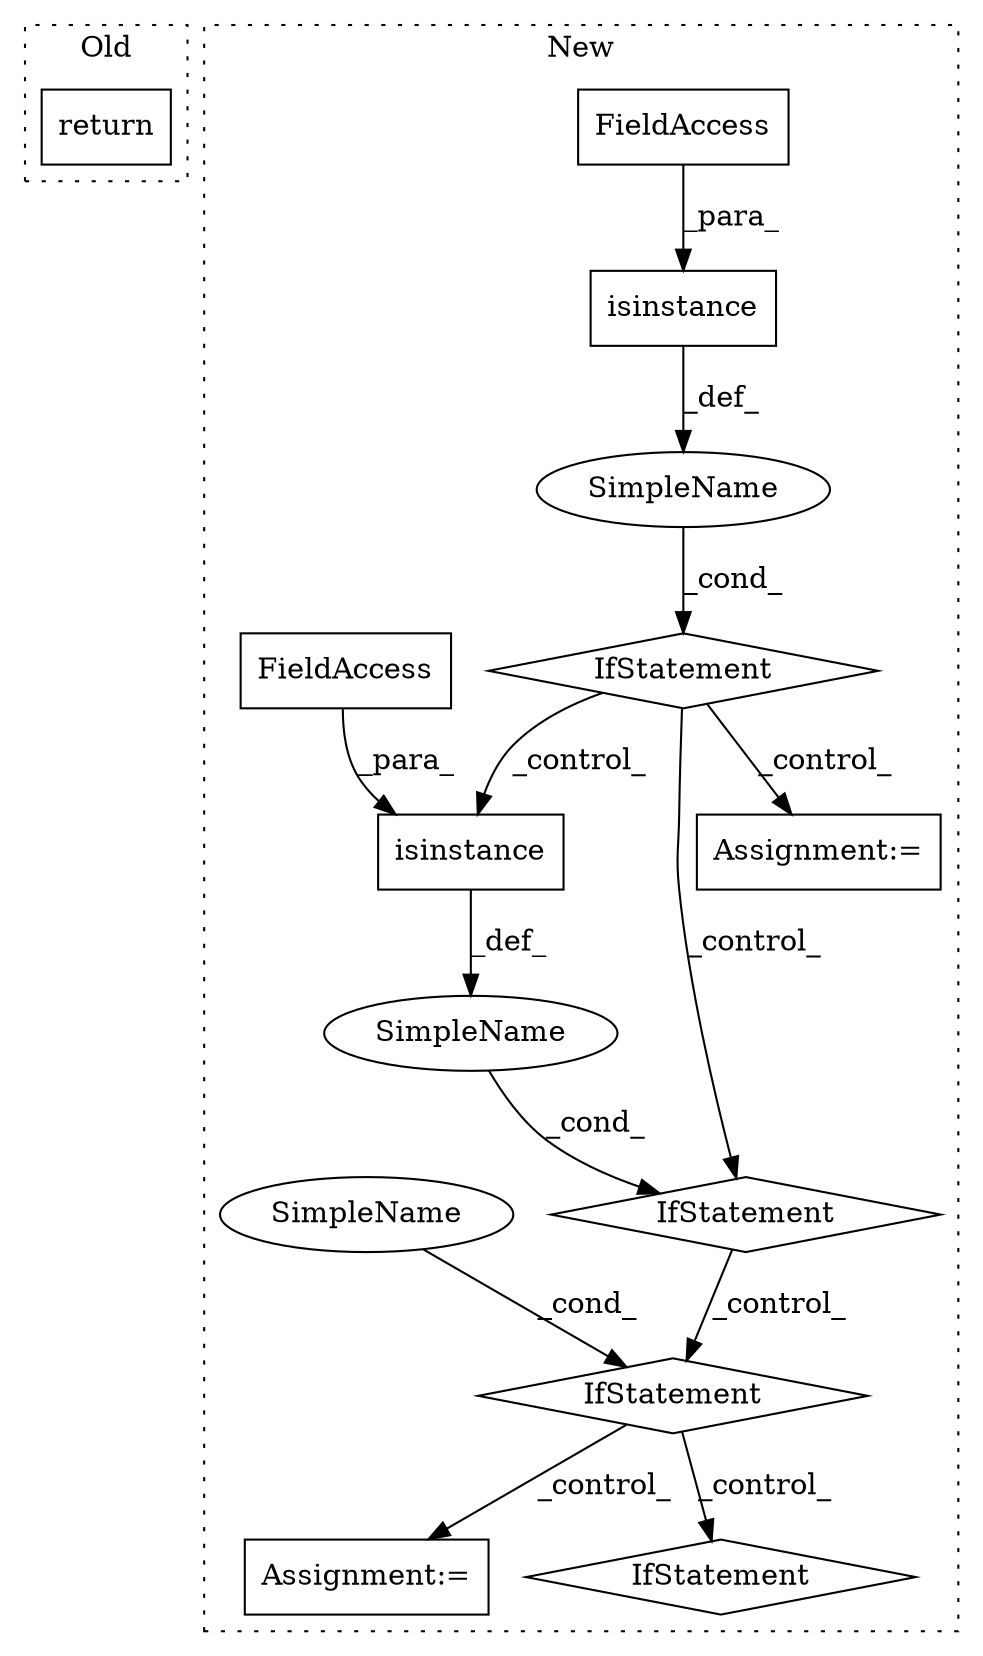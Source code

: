 digraph G {
subgraph cluster0 {
1 [label="return" a="41" s="4736" l="7" shape="box"];
label = "Old";
style="dotted";
}
subgraph cluster1 {
2 [label="isinstance" a="32" s="4363,4405" l="11,1" shape="box"];
3 [label="IfStatement" a="25" s="4359,4406" l="4,2" shape="diamond"];
4 [label="Assignment:=" a="7" s="4735" l="1" shape="box"];
5 [label="SimpleName" a="42" s="" l="" shape="ellipse"];
6 [label="FieldAccess" a="22" s="4381" l="24" shape="box"];
7 [label="Assignment:=" a="7" s="4430" l="1" shape="box"];
8 [label="IfStatement" a="25" s="4556,4605" l="4,2" shape="diamond"];
9 [label="SimpleName" a="42" s="" l="" shape="ellipse"];
10 [label="isinstance" a="32" s="4560,4604" l="11,1" shape="box"];
11 [label="FieldAccess" a="22" s="4578" l="26" shape="box"];
12 [label="IfStatement" a="25" s="4762,4810" l="4,2" shape="diamond"];
13 [label="SimpleName" a="42" s="" l="" shape="ellipse"];
14 [label="IfStatement" a="25" s="4658,4708" l="4,2" shape="diamond"];
label = "New";
style="dotted";
}
2 -> 5 [label="_def_"];
3 -> 7 [label="_control_"];
3 -> 8 [label="_control_"];
3 -> 10 [label="_control_"];
5 -> 3 [label="_cond_"];
6 -> 2 [label="_para_"];
8 -> 14 [label="_control_"];
9 -> 8 [label="_cond_"];
10 -> 9 [label="_def_"];
11 -> 10 [label="_para_"];
13 -> 14 [label="_cond_"];
14 -> 4 [label="_control_"];
14 -> 12 [label="_control_"];
}